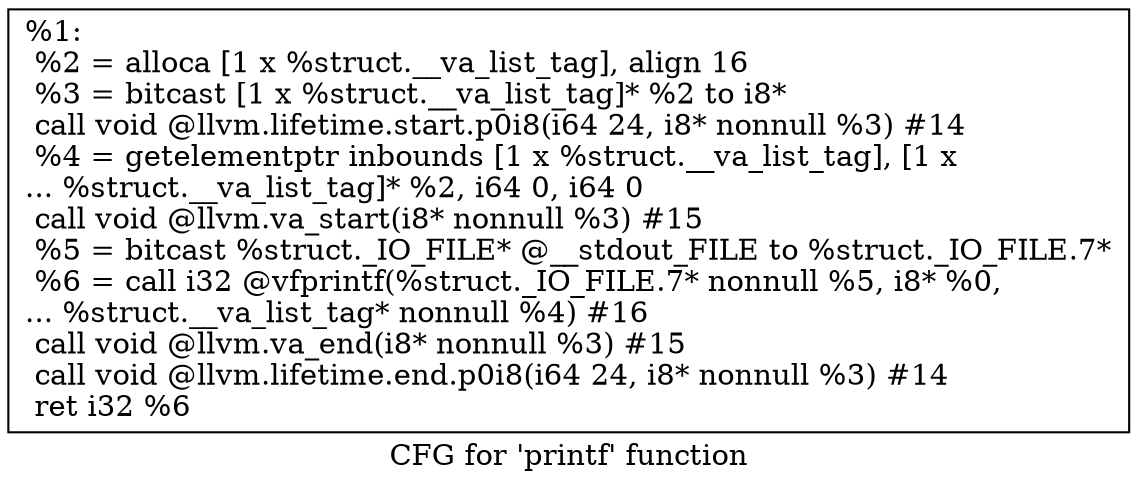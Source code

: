 digraph "CFG for 'printf' function" {
	label="CFG for 'printf' function";

	Node0x163ae40 [shape=record,label="{%1:\l  %2 = alloca [1 x %struct.__va_list_tag], align 16\l  %3 = bitcast [1 x %struct.__va_list_tag]* %2 to i8*\l  call void @llvm.lifetime.start.p0i8(i64 24, i8* nonnull %3) #14\l  %4 = getelementptr inbounds [1 x %struct.__va_list_tag], [1 x\l... %struct.__va_list_tag]* %2, i64 0, i64 0\l  call void @llvm.va_start(i8* nonnull %3) #15\l  %5 = bitcast %struct._IO_FILE* @__stdout_FILE to %struct._IO_FILE.7*\l  %6 = call i32 @vfprintf(%struct._IO_FILE.7* nonnull %5, i8* %0,\l... %struct.__va_list_tag* nonnull %4) #16\l  call void @llvm.va_end(i8* nonnull %3) #15\l  call void @llvm.lifetime.end.p0i8(i64 24, i8* nonnull %3) #14\l  ret i32 %6\l}"];
}
